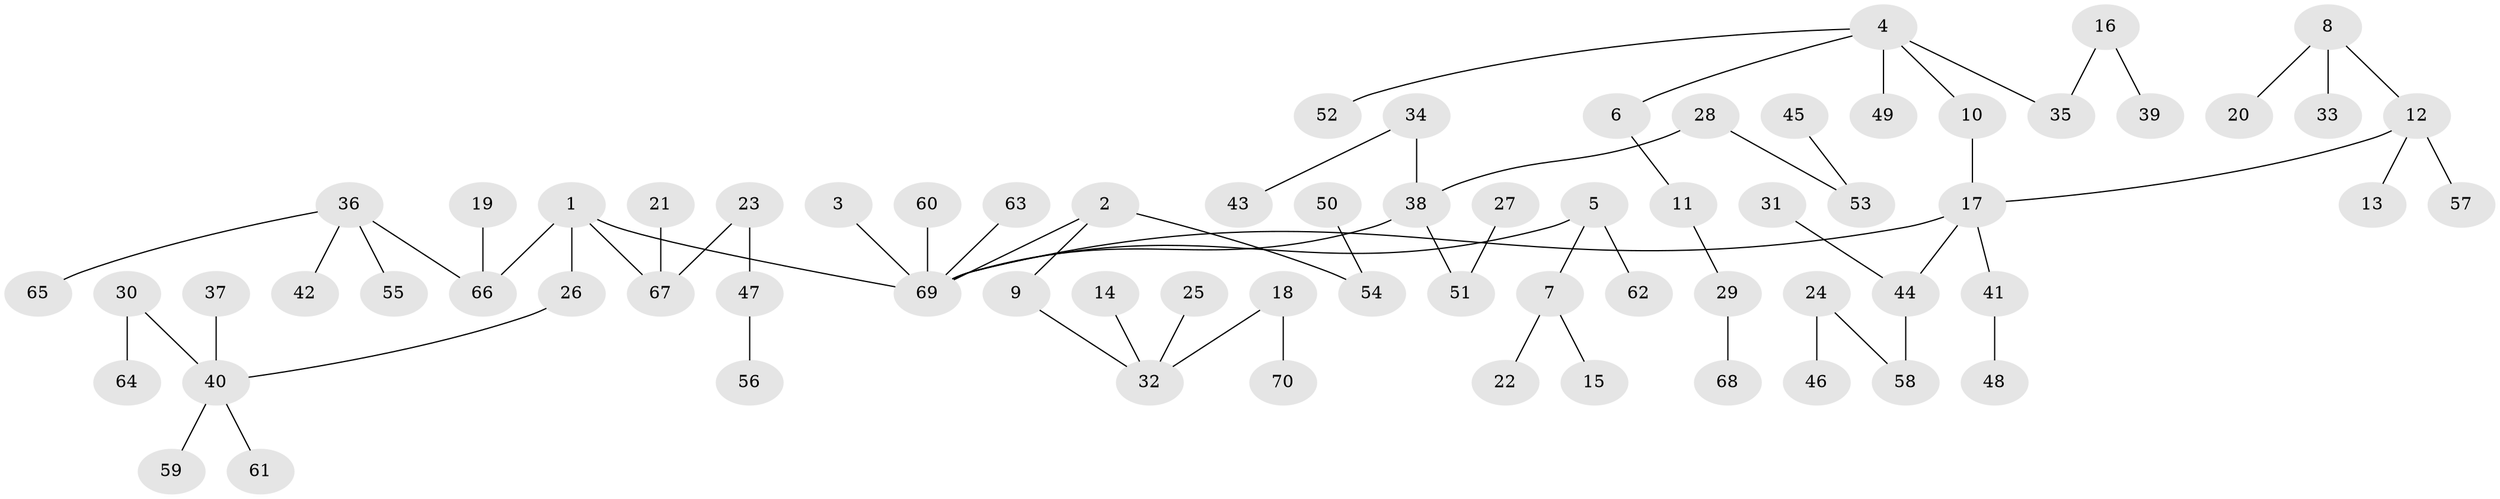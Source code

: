 // original degree distribution, {3: 0.13, 5: 0.04, 9: 0.01, 4: 0.05, 6: 0.02, 1: 0.52, 2: 0.23}
// Generated by graph-tools (version 1.1) at 2025/37/03/04/25 23:37:30]
// undirected, 70 vertices, 69 edges
graph export_dot {
  node [color=gray90,style=filled];
  1;
  2;
  3;
  4;
  5;
  6;
  7;
  8;
  9;
  10;
  11;
  12;
  13;
  14;
  15;
  16;
  17;
  18;
  19;
  20;
  21;
  22;
  23;
  24;
  25;
  26;
  27;
  28;
  29;
  30;
  31;
  32;
  33;
  34;
  35;
  36;
  37;
  38;
  39;
  40;
  41;
  42;
  43;
  44;
  45;
  46;
  47;
  48;
  49;
  50;
  51;
  52;
  53;
  54;
  55;
  56;
  57;
  58;
  59;
  60;
  61;
  62;
  63;
  64;
  65;
  66;
  67;
  68;
  69;
  70;
  1 -- 26 [weight=1.0];
  1 -- 66 [weight=1.0];
  1 -- 67 [weight=1.0];
  1 -- 69 [weight=1.0];
  2 -- 9 [weight=1.0];
  2 -- 54 [weight=1.0];
  2 -- 69 [weight=1.0];
  3 -- 69 [weight=1.0];
  4 -- 6 [weight=1.0];
  4 -- 10 [weight=1.0];
  4 -- 35 [weight=1.0];
  4 -- 49 [weight=1.0];
  4 -- 52 [weight=1.0];
  5 -- 7 [weight=1.0];
  5 -- 62 [weight=1.0];
  5 -- 69 [weight=1.0];
  6 -- 11 [weight=1.0];
  7 -- 15 [weight=1.0];
  7 -- 22 [weight=1.0];
  8 -- 12 [weight=1.0];
  8 -- 20 [weight=1.0];
  8 -- 33 [weight=1.0];
  9 -- 32 [weight=1.0];
  10 -- 17 [weight=1.0];
  11 -- 29 [weight=1.0];
  12 -- 13 [weight=1.0];
  12 -- 17 [weight=1.0];
  12 -- 57 [weight=1.0];
  14 -- 32 [weight=1.0];
  16 -- 35 [weight=1.0];
  16 -- 39 [weight=1.0];
  17 -- 41 [weight=1.0];
  17 -- 44 [weight=1.0];
  17 -- 69 [weight=1.0];
  18 -- 32 [weight=1.0];
  18 -- 70 [weight=1.0];
  19 -- 66 [weight=1.0];
  21 -- 67 [weight=1.0];
  23 -- 47 [weight=1.0];
  23 -- 67 [weight=1.0];
  24 -- 46 [weight=1.0];
  24 -- 58 [weight=1.0];
  25 -- 32 [weight=1.0];
  26 -- 40 [weight=1.0];
  27 -- 51 [weight=1.0];
  28 -- 38 [weight=1.0];
  28 -- 53 [weight=1.0];
  29 -- 68 [weight=1.0];
  30 -- 40 [weight=1.0];
  30 -- 64 [weight=1.0];
  31 -- 44 [weight=1.0];
  34 -- 38 [weight=1.0];
  34 -- 43 [weight=1.0];
  36 -- 42 [weight=1.0];
  36 -- 55 [weight=1.0];
  36 -- 65 [weight=1.0];
  36 -- 66 [weight=1.0];
  37 -- 40 [weight=1.0];
  38 -- 51 [weight=1.0];
  38 -- 69 [weight=1.0];
  40 -- 59 [weight=1.0];
  40 -- 61 [weight=1.0];
  41 -- 48 [weight=1.0];
  44 -- 58 [weight=1.0];
  45 -- 53 [weight=1.0];
  47 -- 56 [weight=1.0];
  50 -- 54 [weight=1.0];
  60 -- 69 [weight=1.0];
  63 -- 69 [weight=1.0];
}
